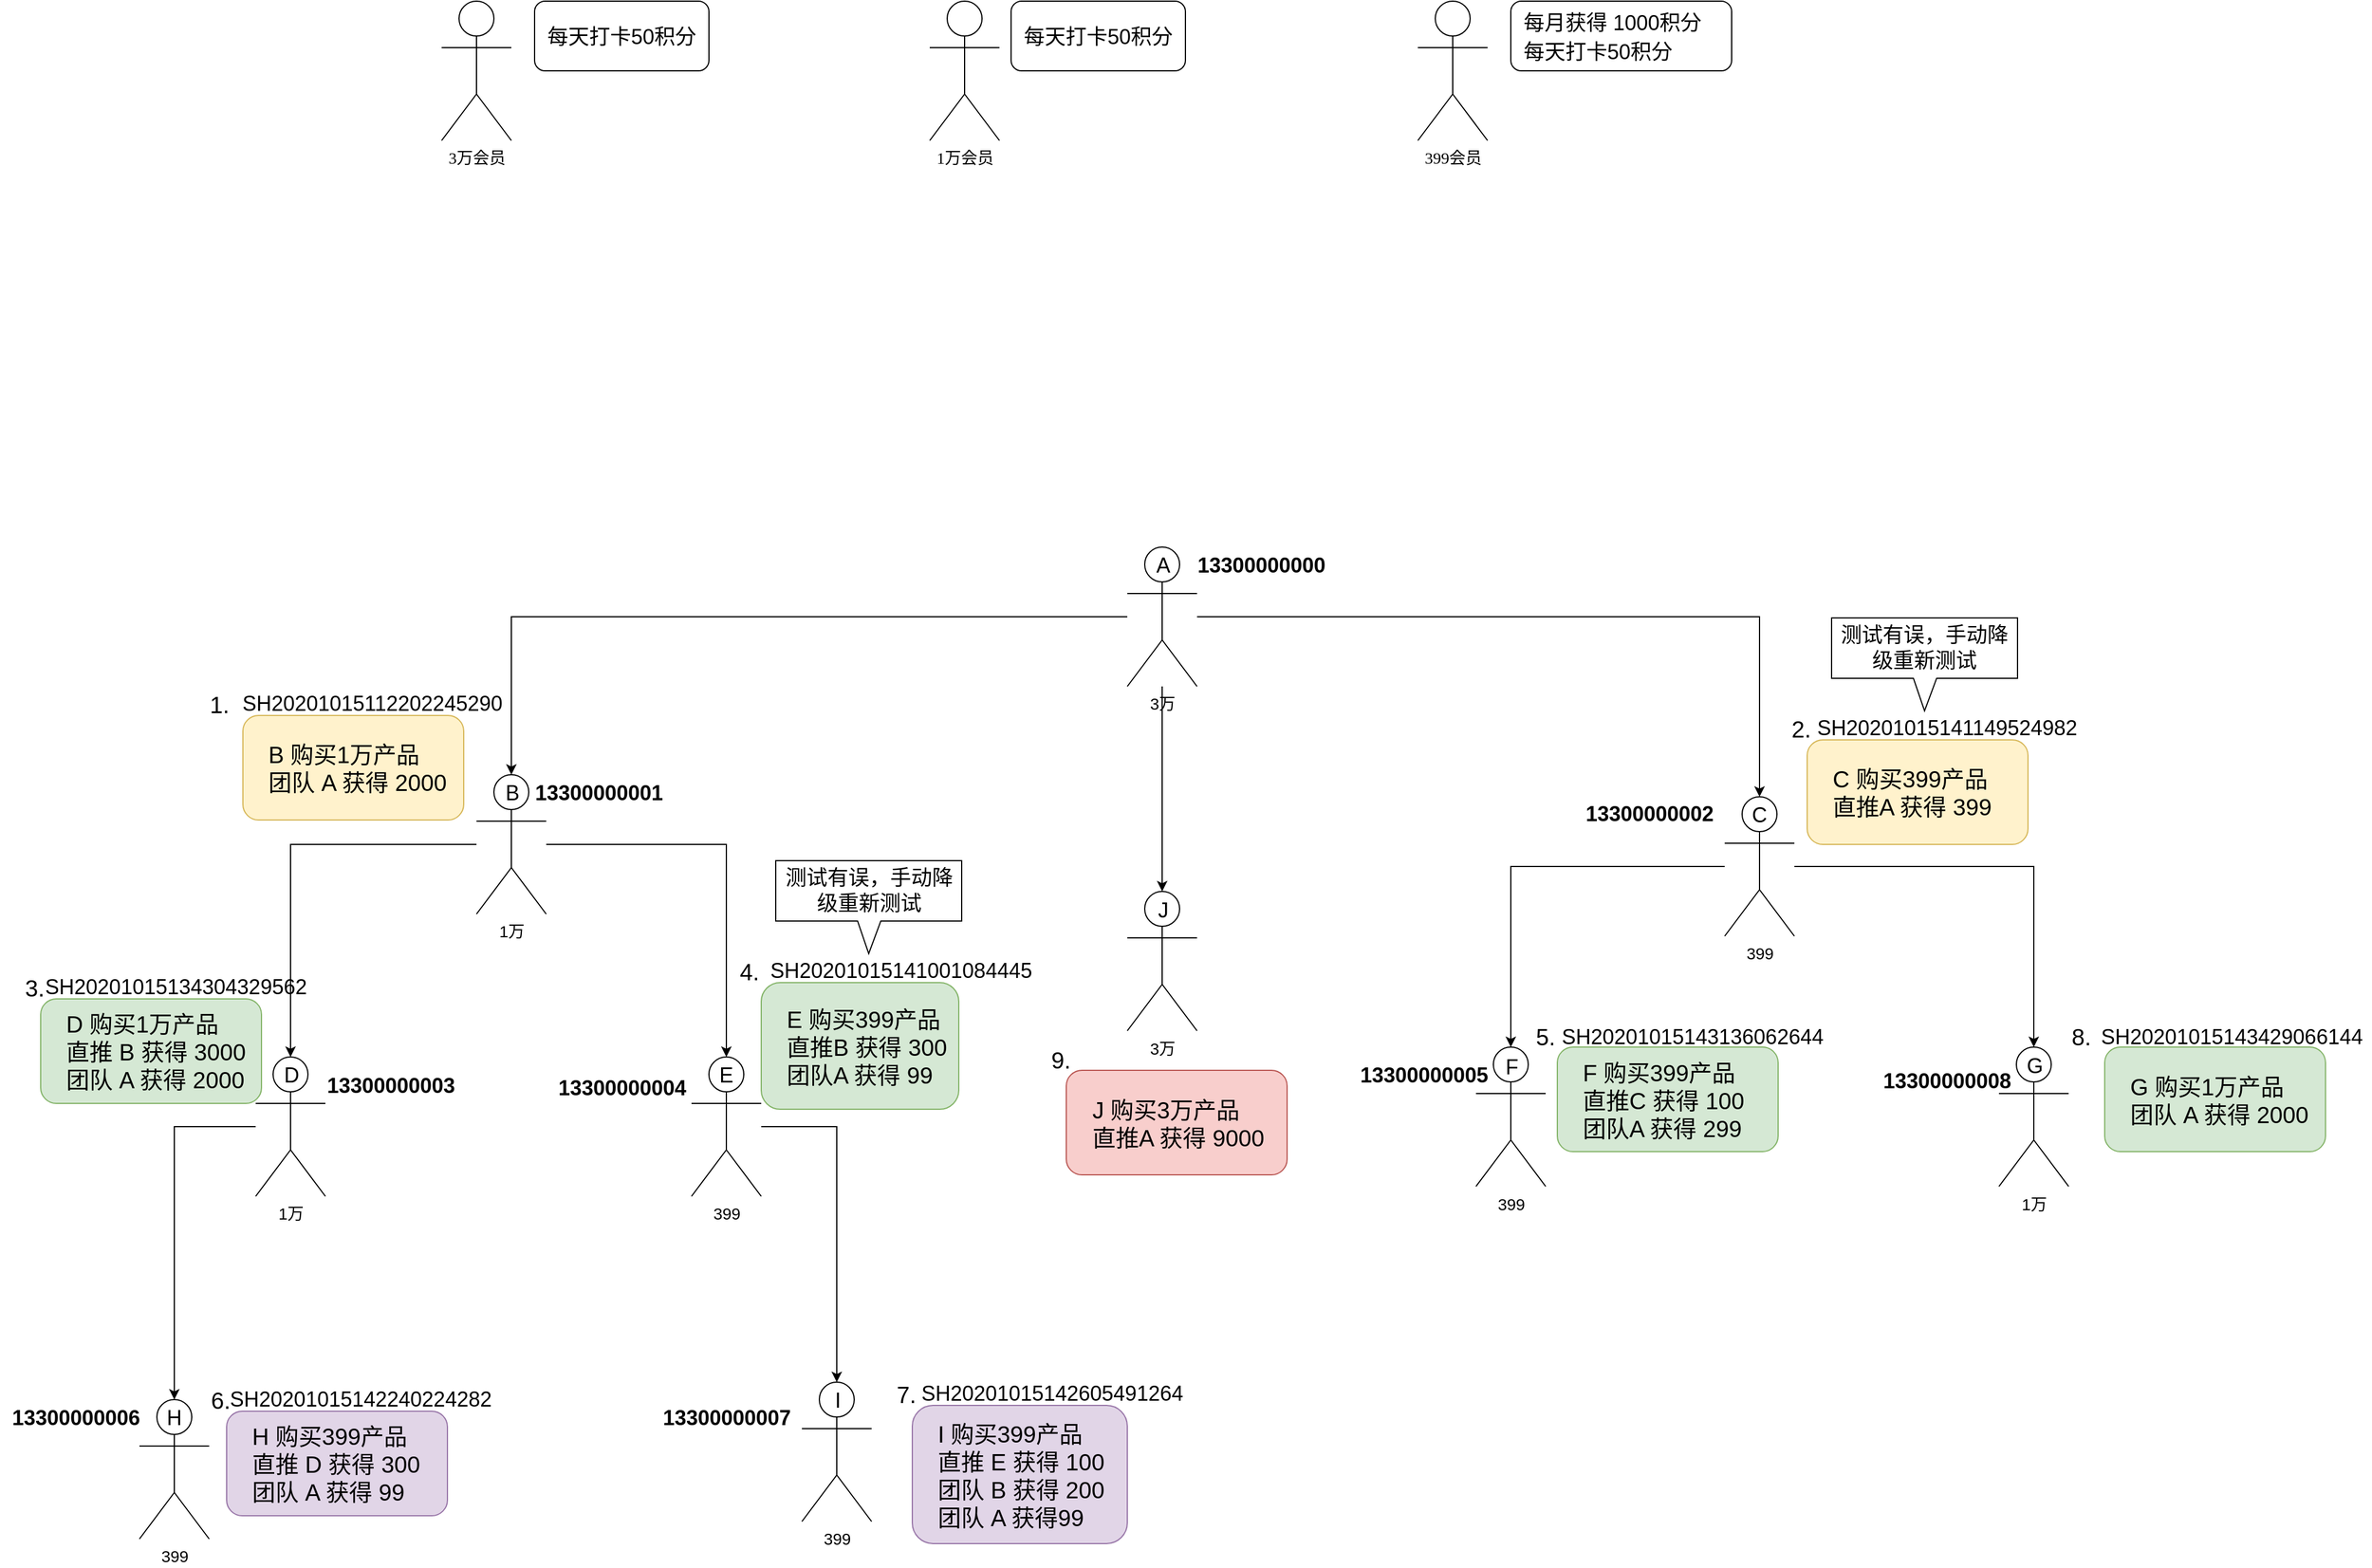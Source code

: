 <mxfile version="13.7.5" type="github">
  <diagram id="7nSo9XSUbkOztDkDhjZS" name="第 1 页">
    <mxGraphModel dx="2249" dy="1345" grid="1" gridSize="10" guides="1" tooltips="1" connect="1" arrows="1" fold="1" page="1" pageScale="1" pageWidth="827" pageHeight="583" math="0" shadow="0">
      <root>
        <mxCell id="0" />
        <mxCell id="1" parent="0" />
        <mxCell id="9olRrJjh9QZigTU5JMxW-1" value="&lt;span lang=&quot;EN-US&quot; style=&quot;font-size: 10.5pt ; font-family: &amp;#34;calibri&amp;#34; , &amp;#34;sans-serif&amp;#34;&quot;&gt;3&lt;/span&gt;&lt;span style=&quot;font-size: 10.5pt&quot;&gt;万会员&lt;/span&gt;" style="shape=umlActor;verticalLabelPosition=bottom;verticalAlign=top;html=1;outlineConnect=0;" parent="1" vertex="1">
          <mxGeometry x="280" y="-190" width="60" height="120" as="geometry" />
        </mxCell>
        <mxCell id="9olRrJjh9QZigTU5JMxW-2" value="&lt;span lang=&quot;EN-US&quot; style=&quot;font-size: 10.5pt ; font-family: &amp;#34;calibri&amp;#34; , &amp;#34;sans-serif&amp;#34;&quot;&gt;1&lt;/span&gt;&lt;span style=&quot;font-size: 10.5pt&quot;&gt;万会员&lt;/span&gt;" style="shape=umlActor;verticalLabelPosition=bottom;verticalAlign=top;html=1;outlineConnect=0;" parent="1" vertex="1">
          <mxGeometry x="700" y="-190" width="60" height="120" as="geometry" />
        </mxCell>
        <mxCell id="9olRrJjh9QZigTU5JMxW-3" value="&lt;span lang=&quot;EN-US&quot; style=&quot;font-size: 10.5pt ; font-family: &amp;#34;calibri&amp;#34; , &amp;#34;sans-serif&amp;#34;&quot;&gt;399&lt;/span&gt;&lt;span style=&quot;font-size: 10.5pt&quot;&gt;会员&lt;/span&gt;" style="shape=umlActor;verticalLabelPosition=bottom;verticalAlign=top;html=1;outlineConnect=0;" parent="1" vertex="1">
          <mxGeometry x="1120" y="-190" width="60" height="120" as="geometry" />
        </mxCell>
        <mxCell id="9olRrJjh9QZigTU5JMxW-47" value="" style="edgeStyle=orthogonalEdgeStyle;rounded=0;orthogonalLoop=1;jettySize=auto;html=1;fontColor=#000000;" parent="1" source="9olRrJjh9QZigTU5JMxW-45" target="9olRrJjh9QZigTU5JMxW-46" edge="1">
          <mxGeometry relative="1" as="geometry" />
        </mxCell>
        <mxCell id="9olRrJjh9QZigTU5JMxW-49" value="" style="edgeStyle=orthogonalEdgeStyle;rounded=0;orthogonalLoop=1;jettySize=auto;html=1;fontColor=#000000;" parent="1" source="9olRrJjh9QZigTU5JMxW-45" target="9olRrJjh9QZigTU5JMxW-48" edge="1">
          <mxGeometry relative="1" as="geometry" />
        </mxCell>
        <mxCell id="MjXQz9QSF1dvT8xX9M8X-8" value="" style="edgeStyle=orthogonalEdgeStyle;rounded=0;orthogonalLoop=1;jettySize=auto;html=1;fontSize=20;fontColor=#000000;" parent="1" source="9olRrJjh9QZigTU5JMxW-45" target="MjXQz9QSF1dvT8xX9M8X-7" edge="1">
          <mxGeometry relative="1" as="geometry" />
        </mxCell>
        <mxCell id="9olRrJjh9QZigTU5JMxW-45" value="&lt;font face=&quot;calibri, sans-serif&quot;&gt;&lt;span style=&quot;font-size: 14px&quot;&gt;3万&lt;/span&gt;&lt;/font&gt;" style="shape=umlActor;verticalLabelPosition=bottom;verticalAlign=top;html=1;outlineConnect=0;" parent="1" vertex="1">
          <mxGeometry x="870" y="280" width="60" height="120" as="geometry" />
        </mxCell>
        <mxCell id="9olRrJjh9QZigTU5JMxW-51" value="" style="edgeStyle=orthogonalEdgeStyle;rounded=0;orthogonalLoop=1;jettySize=auto;html=1;fontColor=#000000;" parent="1" source="9olRrJjh9QZigTU5JMxW-46" target="9olRrJjh9QZigTU5JMxW-50" edge="1">
          <mxGeometry relative="1" as="geometry" />
        </mxCell>
        <mxCell id="9olRrJjh9QZigTU5JMxW-53" value="" style="edgeStyle=orthogonalEdgeStyle;rounded=0;orthogonalLoop=1;jettySize=auto;html=1;fontColor=#000000;" parent="1" source="9olRrJjh9QZigTU5JMxW-46" target="9olRrJjh9QZigTU5JMxW-52" edge="1">
          <mxGeometry relative="1" as="geometry" />
        </mxCell>
        <mxCell id="9olRrJjh9QZigTU5JMxW-46" value="&lt;font face=&quot;calibri, sans-serif&quot;&gt;&lt;span style=&quot;font-size: 14px&quot;&gt;1万&lt;/span&gt;&lt;/font&gt;" style="shape=umlActor;verticalLabelPosition=bottom;verticalAlign=top;html=1;outlineConnect=0;" parent="1" vertex="1">
          <mxGeometry x="310" y="476" width="60" height="120" as="geometry" />
        </mxCell>
        <mxCell id="9olRrJjh9QZigTU5JMxW-55" value="" style="edgeStyle=orthogonalEdgeStyle;rounded=0;orthogonalLoop=1;jettySize=auto;html=1;fontColor=#000000;" parent="1" source="9olRrJjh9QZigTU5JMxW-48" target="9olRrJjh9QZigTU5JMxW-54" edge="1">
          <mxGeometry relative="1" as="geometry" />
        </mxCell>
        <mxCell id="9olRrJjh9QZigTU5JMxW-57" value="" style="edgeStyle=orthogonalEdgeStyle;rounded=0;orthogonalLoop=1;jettySize=auto;html=1;fontColor=#000000;" parent="1" source="9olRrJjh9QZigTU5JMxW-48" target="9olRrJjh9QZigTU5JMxW-56" edge="1">
          <mxGeometry relative="1" as="geometry" />
        </mxCell>
        <mxCell id="9olRrJjh9QZigTU5JMxW-48" value="&lt;font face=&quot;calibri, sans-serif&quot;&gt;&lt;span style=&quot;font-size: 14px&quot;&gt;399&lt;/span&gt;&lt;/font&gt;" style="shape=umlActor;verticalLabelPosition=bottom;verticalAlign=top;html=1;outlineConnect=0;" parent="1" vertex="1">
          <mxGeometry x="1384" y="495" width="60" height="120" as="geometry" />
        </mxCell>
        <mxCell id="9olRrJjh9QZigTU5JMxW-59" value="" style="edgeStyle=orthogonalEdgeStyle;rounded=0;orthogonalLoop=1;jettySize=auto;html=1;fontColor=#000000;" parent="1" source="9olRrJjh9QZigTU5JMxW-50" target="9olRrJjh9QZigTU5JMxW-58" edge="1">
          <mxGeometry relative="1" as="geometry" />
        </mxCell>
        <mxCell id="9olRrJjh9QZigTU5JMxW-50" value="&lt;font face=&quot;calibri, sans-serif&quot;&gt;&lt;span style=&quot;font-size: 14px&quot;&gt;1万&lt;/span&gt;&lt;/font&gt;" style="shape=umlActor;verticalLabelPosition=bottom;verticalAlign=top;html=1;outlineConnect=0;" parent="1" vertex="1">
          <mxGeometry x="120" y="719" width="60" height="120" as="geometry" />
        </mxCell>
        <mxCell id="9olRrJjh9QZigTU5JMxW-90" value="" style="edgeStyle=orthogonalEdgeStyle;rounded=0;orthogonalLoop=1;jettySize=auto;html=1;fontSize=20;fontColor=#000000;" parent="1" source="9olRrJjh9QZigTU5JMxW-52" target="9olRrJjh9QZigTU5JMxW-89" edge="1">
          <mxGeometry relative="1" as="geometry" />
        </mxCell>
        <mxCell id="9olRrJjh9QZigTU5JMxW-52" value="&lt;font face=&quot;calibri, sans-serif&quot;&gt;&lt;span style=&quot;font-size: 14px&quot;&gt;399&lt;/span&gt;&lt;/font&gt;" style="shape=umlActor;verticalLabelPosition=bottom;verticalAlign=top;html=1;outlineConnect=0;" parent="1" vertex="1">
          <mxGeometry x="495" y="719" width="60" height="120" as="geometry" />
        </mxCell>
        <mxCell id="9olRrJjh9QZigTU5JMxW-54" value="&lt;font face=&quot;calibri, sans-serif&quot;&gt;&lt;span style=&quot;font-size: 14px&quot;&gt;399&lt;/span&gt;&lt;/font&gt;" style="shape=umlActor;verticalLabelPosition=bottom;verticalAlign=top;html=1;outlineConnect=0;" parent="1" vertex="1">
          <mxGeometry x="1170" y="710.5" width="60" height="120" as="geometry" />
        </mxCell>
        <mxCell id="9olRrJjh9QZigTU5JMxW-56" value="&lt;font face=&quot;calibri, sans-serif&quot;&gt;&lt;span style=&quot;font-size: 14px&quot;&gt;1万&lt;/span&gt;&lt;/font&gt;" style="shape=umlActor;verticalLabelPosition=bottom;verticalAlign=top;html=1;outlineConnect=0;" parent="1" vertex="1">
          <mxGeometry x="1620" y="710.5" width="60" height="120" as="geometry" />
        </mxCell>
        <mxCell id="9olRrJjh9QZigTU5JMxW-58" value="&lt;font face=&quot;calibri, sans-serif&quot;&gt;&lt;span style=&quot;font-size: 14px&quot;&gt;399&lt;/span&gt;&lt;/font&gt;" style="shape=umlActor;verticalLabelPosition=bottom;verticalAlign=top;html=1;outlineConnect=0;" parent="1" vertex="1">
          <mxGeometry x="20" y="1014" width="60" height="120" as="geometry" />
        </mxCell>
        <mxCell id="9olRrJjh9QZigTU5JMxW-60" value="&lt;font style=&quot;font-size: 18px&quot;&gt;H&lt;/font&gt;" style="text;html=1;strokeColor=none;fillColor=none;align=center;verticalAlign=middle;whiteSpace=wrap;rounded=0;labelBackgroundColor=none;fontColor=#000000;" parent="1" vertex="1">
          <mxGeometry x="30" y="1020" width="40" height="20" as="geometry" />
        </mxCell>
        <mxCell id="9olRrJjh9QZigTU5JMxW-61" value="&lt;span style=&quot;font-size: 18px&quot;&gt;D&lt;/span&gt;" style="text;html=1;strokeColor=none;fillColor=none;align=center;verticalAlign=middle;whiteSpace=wrap;rounded=0;labelBackgroundColor=none;fontColor=#000000;" parent="1" vertex="1">
          <mxGeometry x="131" y="725" width="40" height="20" as="geometry" />
        </mxCell>
        <mxCell id="9olRrJjh9QZigTU5JMxW-62" value="&lt;span style=&quot;font-size: 18px&quot;&gt;E&lt;/span&gt;" style="text;html=1;strokeColor=none;fillColor=none;align=center;verticalAlign=middle;whiteSpace=wrap;rounded=0;labelBackgroundColor=none;fontColor=#000000;" parent="1" vertex="1">
          <mxGeometry x="505" y="725" width="40" height="20" as="geometry" />
        </mxCell>
        <mxCell id="9olRrJjh9QZigTU5JMxW-63" value="&lt;span style=&quot;font-size: 18px&quot;&gt;F&lt;/span&gt;" style="text;html=1;strokeColor=none;fillColor=none;align=center;verticalAlign=middle;whiteSpace=wrap;rounded=0;labelBackgroundColor=none;fontColor=#000000;" parent="1" vertex="1">
          <mxGeometry x="1181" y="717.5" width="40" height="20" as="geometry" />
        </mxCell>
        <mxCell id="9olRrJjh9QZigTU5JMxW-64" value="&lt;span style=&quot;font-size: 18px&quot;&gt;G&lt;/span&gt;" style="text;html=1;strokeColor=none;fillColor=none;align=center;verticalAlign=middle;whiteSpace=wrap;rounded=0;labelBackgroundColor=none;fontColor=#000000;" parent="1" vertex="1">
          <mxGeometry x="1631" y="716.5" width="40" height="20" as="geometry" />
        </mxCell>
        <mxCell id="9olRrJjh9QZigTU5JMxW-65" value="&lt;span style=&quot;font-size: 18px&quot;&gt;B&lt;/span&gt;" style="text;html=1;strokeColor=none;fillColor=none;align=center;verticalAlign=middle;whiteSpace=wrap;rounded=0;labelBackgroundColor=none;fontColor=#000000;" parent="1" vertex="1">
          <mxGeometry x="321" y="482" width="40" height="20" as="geometry" />
        </mxCell>
        <mxCell id="9olRrJjh9QZigTU5JMxW-66" value="&lt;span style=&quot;font-size: 18px&quot;&gt;C&lt;/span&gt;" style="text;html=1;strokeColor=none;fillColor=none;align=center;verticalAlign=middle;whiteSpace=wrap;rounded=0;labelBackgroundColor=none;fontColor=#000000;" parent="1" vertex="1">
          <mxGeometry x="1394" y="501" width="40" height="20" as="geometry" />
        </mxCell>
        <mxCell id="9olRrJjh9QZigTU5JMxW-67" value="&lt;span style=&quot;font-size: 18px&quot;&gt;A&lt;/span&gt;" style="text;html=1;strokeColor=none;fillColor=none;align=center;verticalAlign=middle;whiteSpace=wrap;rounded=0;labelBackgroundColor=none;fontColor=#000000;" parent="1" vertex="1">
          <mxGeometry x="881" y="286" width="40" height="20" as="geometry" />
        </mxCell>
        <mxCell id="9olRrJjh9QZigTU5JMxW-77" value="B 购买1万产品&lt;br&gt;团队 A 获得 2000" style="rounded=1;whiteSpace=wrap;html=1;labelBackgroundColor=none;fillColor=#fff2cc;align=left;fontSize=20;spacingLeft=20;strokeColor=#d6b656;" parent="1" vertex="1">
          <mxGeometry x="109" y="425" width="190" height="90" as="geometry" />
        </mxCell>
        <mxCell id="9olRrJjh9QZigTU5JMxW-78" value="1." style="text;html=1;strokeColor=none;fillColor=none;align=center;verticalAlign=middle;whiteSpace=wrap;rounded=0;labelBackgroundColor=none;fontSize=20;fontColor=#000000;" parent="1" vertex="1">
          <mxGeometry x="69" y="405" width="40" height="20" as="geometry" />
        </mxCell>
        <mxCell id="9olRrJjh9QZigTU5JMxW-79" value="C 购买399产品&lt;br&gt;直推A 获得 399" style="rounded=1;whiteSpace=wrap;html=1;labelBackgroundColor=none;fillColor=#fff2cc;align=left;fontSize=20;spacingLeft=20;strokeColor=#d6b656;" parent="1" vertex="1">
          <mxGeometry x="1455" y="446" width="190" height="90" as="geometry" />
        </mxCell>
        <mxCell id="9olRrJjh9QZigTU5JMxW-80" value="2." style="text;html=1;strokeColor=none;fillColor=none;align=center;verticalAlign=middle;whiteSpace=wrap;rounded=0;labelBackgroundColor=none;fontSize=20;fontColor=#000000;" parent="1" vertex="1">
          <mxGeometry x="1430" y="426" width="40" height="20" as="geometry" />
        </mxCell>
        <mxCell id="9olRrJjh9QZigTU5JMxW-81" value="E 购买399产品&lt;br&gt;直推B 获得 300&lt;br&gt;团队A 获得 99" style="rounded=1;whiteSpace=wrap;html=1;labelBackgroundColor=none;fillColor=#d5e8d4;align=left;fontSize=20;spacingLeft=20;strokeColor=#82b366;" parent="1" vertex="1">
          <mxGeometry x="555" y="655" width="170" height="109" as="geometry" />
        </mxCell>
        <mxCell id="9olRrJjh9QZigTU5JMxW-82" value="4." style="text;html=1;strokeColor=none;fillColor=none;align=center;verticalAlign=middle;whiteSpace=wrap;rounded=0;labelBackgroundColor=none;fontSize=20;fontColor=#000000;" parent="1" vertex="1">
          <mxGeometry x="525" y="635" width="40" height="20" as="geometry" />
        </mxCell>
        <mxCell id="9olRrJjh9QZigTU5JMxW-83" value="D 购买1万产品&lt;br&gt;直推 B 获得 3000&lt;br&gt;团队 A 获得 2000" style="rounded=1;whiteSpace=wrap;html=1;labelBackgroundColor=none;fillColor=#d5e8d4;align=left;fontSize=20;spacingLeft=20;strokeColor=#82b366;" parent="1" vertex="1">
          <mxGeometry x="-65" y="669" width="190" height="90" as="geometry" />
        </mxCell>
        <mxCell id="9olRrJjh9QZigTU5JMxW-84" value="3." style="text;html=1;strokeColor=none;fillColor=none;align=center;verticalAlign=middle;whiteSpace=wrap;rounded=0;labelBackgroundColor=none;fontSize=20;fontColor=#000000;" parent="1" vertex="1">
          <mxGeometry x="-90" y="649" width="40" height="20" as="geometry" />
        </mxCell>
        <mxCell id="9olRrJjh9QZigTU5JMxW-85" value="F 购买399产品&lt;br&gt;直推C 获得 100&lt;br&gt;团队A 获得 299" style="rounded=1;whiteSpace=wrap;html=1;labelBackgroundColor=none;fillColor=#d5e8d4;align=left;fontSize=20;spacingLeft=20;strokeColor=#82b366;" parent="1" vertex="1">
          <mxGeometry x="1240" y="710.5" width="190" height="90" as="geometry" />
        </mxCell>
        <mxCell id="9olRrJjh9QZigTU5JMxW-86" value="5." style="text;html=1;strokeColor=none;fillColor=none;align=center;verticalAlign=middle;whiteSpace=wrap;rounded=0;labelBackgroundColor=none;fontSize=20;fontColor=#000000;" parent="1" vertex="1">
          <mxGeometry x="1210" y="690.5" width="40" height="20" as="geometry" />
        </mxCell>
        <mxCell id="9olRrJjh9QZigTU5JMxW-87" value="H 购买399产品&lt;br&gt;直推 D 获得 300&lt;br&gt;团队 A 获得 99" style="rounded=1;whiteSpace=wrap;html=1;labelBackgroundColor=none;fillColor=#e1d5e7;align=left;fontSize=20;spacingLeft=20;strokeColor=#9673a6;" parent="1" vertex="1">
          <mxGeometry x="95" y="1024" width="190" height="90" as="geometry" />
        </mxCell>
        <mxCell id="9olRrJjh9QZigTU5JMxW-88" value="6." style="text;html=1;strokeColor=none;fillColor=none;align=center;verticalAlign=middle;whiteSpace=wrap;rounded=0;labelBackgroundColor=none;fontSize=20;fontColor=#000000;" parent="1" vertex="1">
          <mxGeometry x="70" y="1004" width="40" height="20" as="geometry" />
        </mxCell>
        <mxCell id="9olRrJjh9QZigTU5JMxW-89" value="&lt;font face=&quot;calibri, sans-serif&quot;&gt;&lt;span style=&quot;font-size: 14px&quot;&gt;399&lt;/span&gt;&lt;/font&gt;" style="shape=umlActor;verticalLabelPosition=bottom;verticalAlign=top;html=1;outlineConnect=0;" parent="1" vertex="1">
          <mxGeometry x="590" y="999" width="60" height="120" as="geometry" />
        </mxCell>
        <mxCell id="9olRrJjh9QZigTU5JMxW-91" value="&lt;span style=&quot;font-size: 18px&quot;&gt;I&lt;/span&gt;" style="text;html=1;strokeColor=none;fillColor=none;align=center;verticalAlign=middle;whiteSpace=wrap;rounded=0;labelBackgroundColor=none;fontColor=#000000;" parent="1" vertex="1">
          <mxGeometry x="601" y="1005" width="40" height="20" as="geometry" />
        </mxCell>
        <mxCell id="9olRrJjh9QZigTU5JMxW-92" value="I 购买399产品&lt;br&gt;直推 E 获得 100&lt;br&gt;团队 B 获得 200&lt;br&gt;团队 A 获得99" style="rounded=1;whiteSpace=wrap;html=1;labelBackgroundColor=none;fillColor=#e1d5e7;align=left;fontSize=20;spacingLeft=20;strokeColor=#9673a6;" parent="1" vertex="1">
          <mxGeometry x="685" y="1019" width="185" height="119" as="geometry" />
        </mxCell>
        <mxCell id="9olRrJjh9QZigTU5JMxW-93" value="7." style="text;html=1;strokeColor=none;fillColor=none;align=center;verticalAlign=middle;whiteSpace=wrap;rounded=0;labelBackgroundColor=none;fontSize=20;fontColor=#000000;" parent="1" vertex="1">
          <mxGeometry x="660" y="999" width="40" height="20" as="geometry" />
        </mxCell>
        <mxCell id="MjXQz9QSF1dvT8xX9M8X-2" value="&lt;span style=&quot;font-size: 18px&quot;&gt;每天打卡50积分&lt;/span&gt;" style="rounded=1;whiteSpace=wrap;html=1;labelBackgroundColor=none;fillColor=#FFFFFF;fontSize=20;fontColor=#000000;align=left;spacingTop=0;spacingLeft=9;" parent="1" vertex="1">
          <mxGeometry x="770" y="-190" width="150" height="60" as="geometry" />
        </mxCell>
        <mxCell id="MjXQz9QSF1dvT8xX9M8X-3" value="&lt;font style=&quot;font-size: 18px&quot;&gt;每月获得&amp;nbsp;&lt;/font&gt;&lt;span style=&quot;font-size: 18px ; text-indent: 0cm&quot;&gt;1000积分&lt;/span&gt;&lt;span style=&quot;font-size: 18px&quot;&gt;&lt;br&gt;每天打卡50积分&lt;/span&gt;" style="rounded=1;whiteSpace=wrap;html=1;labelBackgroundColor=none;fillColor=#FFFFFF;fontSize=20;fontColor=#000000;align=left;spacingTop=0;spacingLeft=9;" parent="1" vertex="1">
          <mxGeometry x="1200" y="-190" width="190" height="60" as="geometry" />
        </mxCell>
        <mxCell id="MjXQz9QSF1dvT8xX9M8X-4" value="&lt;span style=&quot;font-size: 18px&quot;&gt;每天打卡50积分&lt;/span&gt;" style="rounded=1;whiteSpace=wrap;html=1;labelBackgroundColor=none;fillColor=#FFFFFF;fontSize=20;fontColor=#000000;align=left;spacingTop=0;spacingLeft=9;" parent="1" vertex="1">
          <mxGeometry x="360" y="-190" width="150" height="60" as="geometry" />
        </mxCell>
        <mxCell id="MjXQz9QSF1dvT8xX9M8X-5" value="G 购买1万产品&lt;br&gt;团队 A 获得 2000" style="rounded=1;whiteSpace=wrap;html=1;labelBackgroundColor=none;fillColor=#d5e8d4;align=left;fontSize=20;spacingLeft=20;strokeColor=#82b366;" parent="1" vertex="1">
          <mxGeometry x="1711" y="710.5" width="190" height="90" as="geometry" />
        </mxCell>
        <mxCell id="MjXQz9QSF1dvT8xX9M8X-6" value="8." style="text;html=1;strokeColor=none;fillColor=none;align=center;verticalAlign=middle;whiteSpace=wrap;rounded=0;labelBackgroundColor=none;fontSize=20;fontColor=#000000;" parent="1" vertex="1">
          <mxGeometry x="1671" y="690.5" width="40" height="20" as="geometry" />
        </mxCell>
        <mxCell id="MjXQz9QSF1dvT8xX9M8X-7" value="&lt;font face=&quot;calibri, sans-serif&quot;&gt;&lt;span style=&quot;font-size: 14px&quot;&gt;3万&lt;/span&gt;&lt;/font&gt;" style="shape=umlActor;verticalLabelPosition=bottom;verticalAlign=top;html=1;outlineConnect=0;" parent="1" vertex="1">
          <mxGeometry x="870" y="576.5" width="60" height="120" as="geometry" />
        </mxCell>
        <mxCell id="MjXQz9QSF1dvT8xX9M8X-10" value="J 购买3万产品&lt;br&gt;直推A 获得 9000" style="rounded=1;whiteSpace=wrap;html=1;labelBackgroundColor=none;fillColor=#f8cecc;align=left;fontSize=20;spacingLeft=20;strokeColor=#b85450;" parent="1" vertex="1">
          <mxGeometry x="817.5" y="730.5" width="190" height="90" as="geometry" />
        </mxCell>
        <mxCell id="MjXQz9QSF1dvT8xX9M8X-11" value="9." style="text;html=1;strokeColor=none;fillColor=none;align=center;verticalAlign=middle;whiteSpace=wrap;rounded=0;labelBackgroundColor=none;fontSize=20;fontColor=#000000;" parent="1" vertex="1">
          <mxGeometry x="792.5" y="710.5" width="40" height="20" as="geometry" />
        </mxCell>
        <mxCell id="MjXQz9QSF1dvT8xX9M8X-12" value="&lt;span style=&quot;font-size: 18px&quot;&gt;J&lt;/span&gt;" style="text;html=1;strokeColor=none;fillColor=none;align=center;verticalAlign=middle;whiteSpace=wrap;rounded=0;labelBackgroundColor=none;fontColor=#000000;" parent="1" vertex="1">
          <mxGeometry x="881" y="582.5" width="40" height="20" as="geometry" />
        </mxCell>
        <mxCell id="4uzBJFD4xRu4iT5XEhBd-1" value="13300000000" style="text;html=1;align=center;verticalAlign=middle;resizable=0;points=[];autosize=1;fontSize=18;fontStyle=1" vertex="1" parent="1">
          <mxGeometry x="920" y="281" width="130" height="30" as="geometry" />
        </mxCell>
        <mxCell id="4uzBJFD4xRu4iT5XEhBd-2" value="13300000001" style="text;html=1;align=center;verticalAlign=middle;resizable=0;points=[];autosize=1;fontSize=18;fontStyle=1" vertex="1" parent="1">
          <mxGeometry x="350" y="477" width="130" height="30" as="geometry" />
        </mxCell>
        <mxCell id="4uzBJFD4xRu4iT5XEhBd-3" value="13300000002" style="text;html=1;align=center;verticalAlign=middle;resizable=0;points=[];autosize=1;fontSize=18;fontStyle=1" vertex="1" parent="1">
          <mxGeometry x="1254" y="495" width="130" height="30" as="geometry" />
        </mxCell>
        <mxCell id="4uzBJFD4xRu4iT5XEhBd-4" value="13300000003" style="text;html=1;align=center;verticalAlign=middle;resizable=0;points=[];autosize=1;fontSize=18;fontStyle=1" vertex="1" parent="1">
          <mxGeometry x="171" y="729" width="130" height="30" as="geometry" />
        </mxCell>
        <mxCell id="4uzBJFD4xRu4iT5XEhBd-5" value=" SH20201015112202245290                                                                                " style="text;html=1;align=center;verticalAlign=middle;resizable=0;points=[];autosize=1;fontSize=18;" vertex="1" parent="1">
          <mxGeometry x="100" y="400" width="240" height="30" as="geometry" />
        </mxCell>
        <mxCell id="4uzBJFD4xRu4iT5XEhBd-6" value="  SH20201015141149524982                                                                                " style="text;html=1;align=center;verticalAlign=middle;resizable=0;points=[];autosize=1;fontSize=18;" vertex="1" parent="1">
          <mxGeometry x="1455" y="421" width="240" height="30" as="geometry" />
        </mxCell>
        <mxCell id="4uzBJFD4xRu4iT5XEhBd-7" value="SH20201015134304329562                                                                                " style="text;html=1;align=center;verticalAlign=middle;resizable=0;points=[];autosize=1;fontSize=18;" vertex="1" parent="1">
          <mxGeometry x="-69" y="644" width="240" height="30" as="geometry" />
        </mxCell>
        <mxCell id="4uzBJFD4xRu4iT5XEhBd-8" value="&lt;span style=&quot;font-weight: 700&quot;&gt;13300000004&lt;/span&gt;" style="text;html=1;align=center;verticalAlign=middle;resizable=0;points=[];autosize=1;fontSize=18;" vertex="1" parent="1">
          <mxGeometry x="370" y="730.5" width="130" height="30" as="geometry" />
        </mxCell>
        <mxCell id="4uzBJFD4xRu4iT5XEhBd-9" value="SH20201015141001084445                                                                                " style="text;html=1;align=center;verticalAlign=middle;resizable=0;points=[];autosize=1;fontSize=18;" vertex="1" parent="1">
          <mxGeometry x="555" y="630" width="240" height="30" as="geometry" />
        </mxCell>
        <mxCell id="4uzBJFD4xRu4iT5XEhBd-10" value="测试有误，手动降级重新测试" style="shape=callout;whiteSpace=wrap;html=1;perimeter=calloutPerimeter;fontSize=18;size=28;position=0.44;" vertex="1" parent="1">
          <mxGeometry x="567.5" y="550" width="160" height="80" as="geometry" />
        </mxCell>
        <mxCell id="4uzBJFD4xRu4iT5XEhBd-11" value="测试有误，手动降级重新测试" style="shape=callout;whiteSpace=wrap;html=1;perimeter=calloutPerimeter;fontSize=18;size=28;position=0.44;" vertex="1" parent="1">
          <mxGeometry x="1476" y="341" width="160" height="80" as="geometry" />
        </mxCell>
        <mxCell id="4uzBJFD4xRu4iT5XEhBd-12" value="13300000006" style="text;html=1;align=center;verticalAlign=middle;resizable=0;points=[];autosize=1;fontSize=18;fontStyle=1" vertex="1" parent="1">
          <mxGeometry x="-100" y="1015" width="130" height="30" as="geometry" />
        </mxCell>
        <mxCell id="4uzBJFD4xRu4iT5XEhBd-13" value=" SH20201015142240224282" style="text;html=1;align=center;verticalAlign=middle;resizable=0;points=[];autosize=1;fontSize=18;" vertex="1" parent="1">
          <mxGeometry x="90" y="999" width="240" height="30" as="geometry" />
        </mxCell>
        <mxCell id="4uzBJFD4xRu4iT5XEhBd-14" value="13300000007" style="text;html=1;align=center;verticalAlign=middle;resizable=0;points=[];autosize=1;fontSize=18;fontStyle=1" vertex="1" parent="1">
          <mxGeometry x="460" y="1015" width="130" height="30" as="geometry" />
        </mxCell>
        <mxCell id="4uzBJFD4xRu4iT5XEhBd-15" value="SH20201015142605491264                                                                                " style="text;html=1;align=center;verticalAlign=middle;resizable=0;points=[];autosize=1;fontSize=18;" vertex="1" parent="1">
          <mxGeometry x="685" y="994" width="240" height="30" as="geometry" />
        </mxCell>
        <mxCell id="4uzBJFD4xRu4iT5XEhBd-16" value="13300000005" style="text;html=1;align=center;verticalAlign=middle;resizable=0;points=[];autosize=1;fontSize=18;fontStyle=1" vertex="1" parent="1">
          <mxGeometry x="1060" y="720" width="130" height="30" as="geometry" />
        </mxCell>
        <mxCell id="4uzBJFD4xRu4iT5XEhBd-17" value=" SH20201015143136062644" style="text;html=1;align=center;verticalAlign=middle;resizable=0;points=[];autosize=1;fontSize=18;" vertex="1" parent="1">
          <mxGeometry x="1236" y="686.5" width="240" height="30" as="geometry" />
        </mxCell>
        <mxCell id="4uzBJFD4xRu4iT5XEhBd-18" value="13300000008" style="text;html=1;align=center;verticalAlign=middle;resizable=0;points=[];autosize=1;fontSize=18;fontStyle=1" vertex="1" parent="1">
          <mxGeometry x="1510" y="725" width="130" height="30" as="geometry" />
        </mxCell>
        <mxCell id="4uzBJFD4xRu4iT5XEhBd-19" value=" SH20201015143429066144" style="text;html=1;align=center;verticalAlign=middle;resizable=0;points=[];autosize=1;fontSize=18;" vertex="1" parent="1">
          <mxGeometry x="1700" y="686.5" width="240" height="30" as="geometry" />
        </mxCell>
      </root>
    </mxGraphModel>
  </diagram>
</mxfile>
